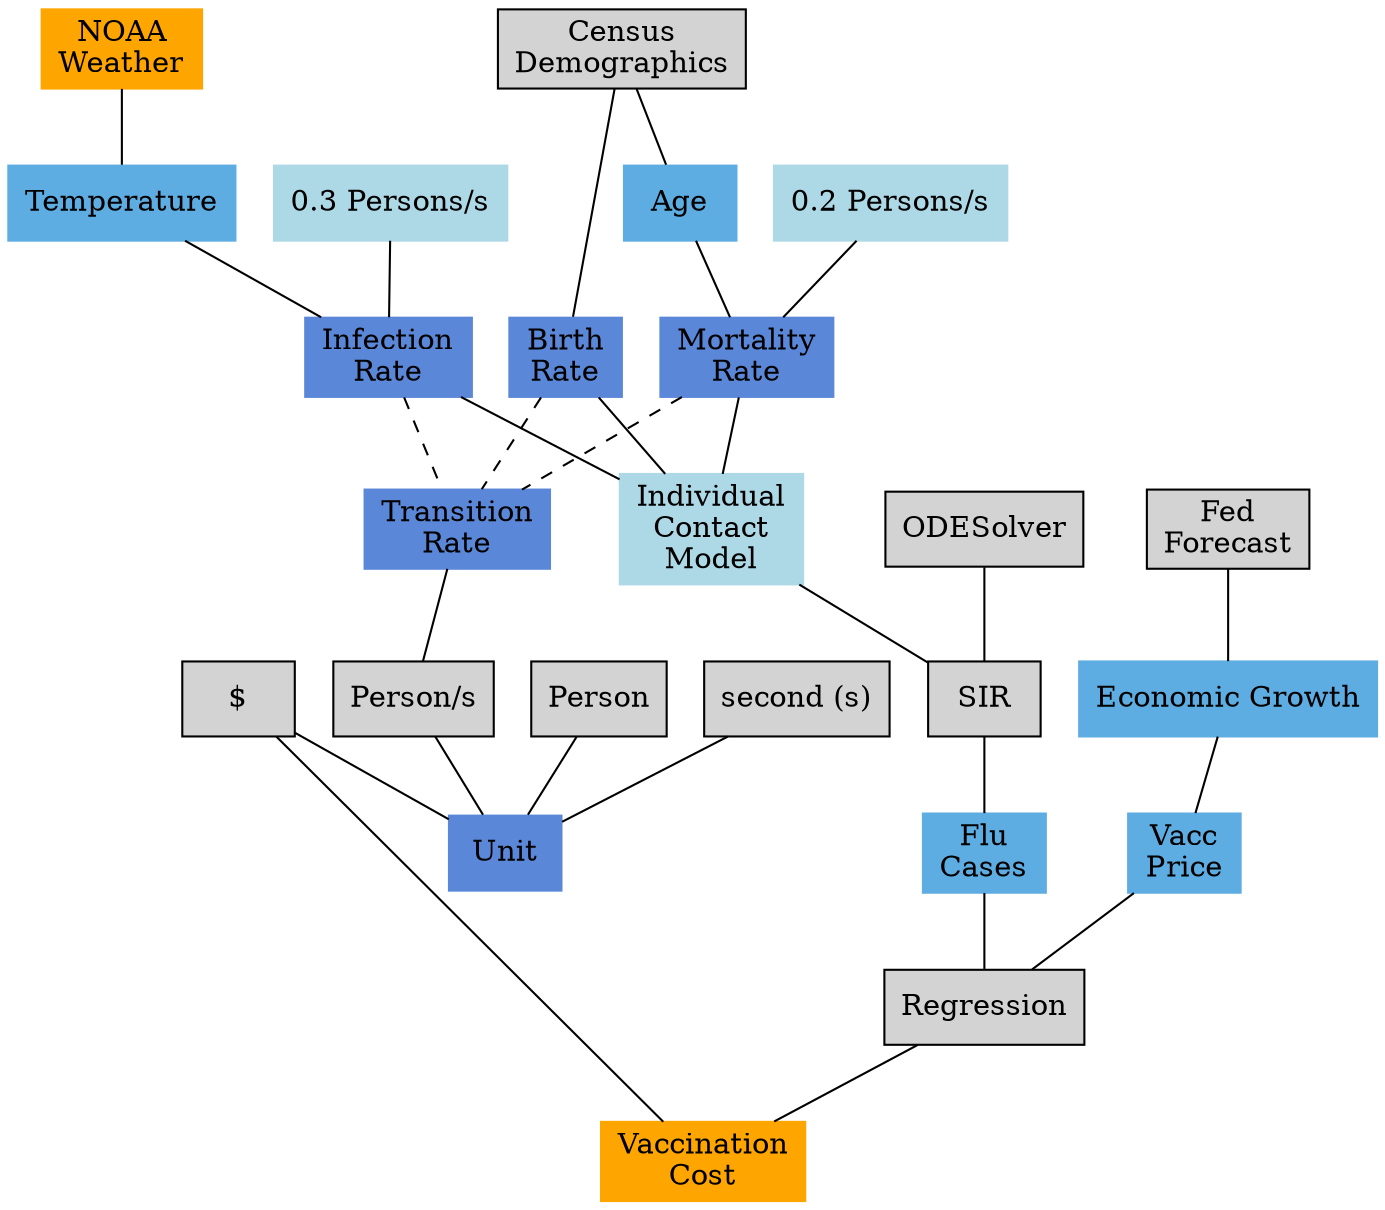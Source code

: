 digraph G {
  splines=false
  #fontsize=10
  #edge[weight=.2]
  #ratio=0.25
  #scale="10:1"
  #size=5,2
  pack="true"
  #rankdir="LR"
  edge [dir="none"]
  node [shape="record", style="filled"]
  ind -> epi
  inf-> ind
  thirty -> inf
  twenty -> mort
  mort -> ind
  mort -> rate [style="dashed"]
  inf -> rate [style="dashed"]
  birth -> rate [style="dashed"]
  birth -> ind

  rate -> personper
  person   -> unit
  personper-> unit
  second   -> unit
  dollars -> unit

  fed     [label="Fed\nForecast"]
  demo    [label="Census\nDemographics"]
  weather [label="NOAA\nWeather", color="orange"]
  cost    [label="Vaccination\nCost", color="orange"]


  epi [label="SIR", pos="1,1"]
  ode [label="ODESolver"]

  rate [label="{Transition\nRate}", color="#5a87d7"]
  unit [label="Unit", color="#5a87d7"]
  personper [label="Person/s", color=""]
  person [label="Person", color=""]
  second [label="second (s)", color=""]
  inf [label="Infection\nRate", color="#5a87d7"]
  mort [label="Mortality\nRate", color="#5a87d7"]
  node [color="lightblue"]
  ind [label="Individual\nContact\nModel",color="lightblue", pos="0,1"]
  birth [label="Birth\nRate",color="#5a87d7"]
  twenty [label="0.2 Persons/s", color="lightblue"]
  thirty [label="0.3 Persons/s", color="lightblue"]

  temp [label="Temperature", color="#5DADE2"]
  age  [label="Age", color="#5DADE2"]
  dGDP [label="Economic Growth", color="#5DADE2"]
  cases [label="Flu\nCases", color="#5DADE2"]
  prices [label="Vacc\nPrice", color="#5DADE2"]
  dollars [label="$"]

  temp -> inf
  age -> mort
  demo -> birth
  dGDP -> prices
  epi -> cases
  prices -> regres
  cases  -> regres

  weather -> temp
  demo-> age
  fed -> dGDP

  ode -> epi
  regres -> cost
  dollars -> cost
  regres [label="Regression",color=""]
}
